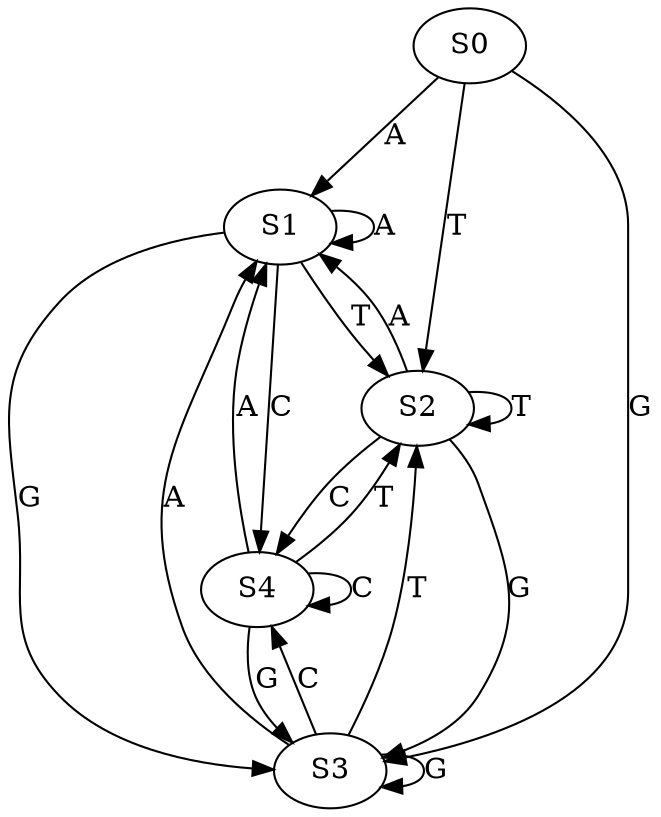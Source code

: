 strict digraph  {
	S0 -> S1 [ label = A ];
	S0 -> S2 [ label = T ];
	S0 -> S3 [ label = G ];
	S1 -> S3 [ label = G ];
	S1 -> S2 [ label = T ];
	S1 -> S1 [ label = A ];
	S1 -> S4 [ label = C ];
	S2 -> S3 [ label = G ];
	S2 -> S4 [ label = C ];
	S2 -> S1 [ label = A ];
	S2 -> S2 [ label = T ];
	S3 -> S4 [ label = C ];
	S3 -> S2 [ label = T ];
	S3 -> S1 [ label = A ];
	S3 -> S3 [ label = G ];
	S4 -> S1 [ label = A ];
	S4 -> S2 [ label = T ];
	S4 -> S4 [ label = C ];
	S4 -> S3 [ label = G ];
}
